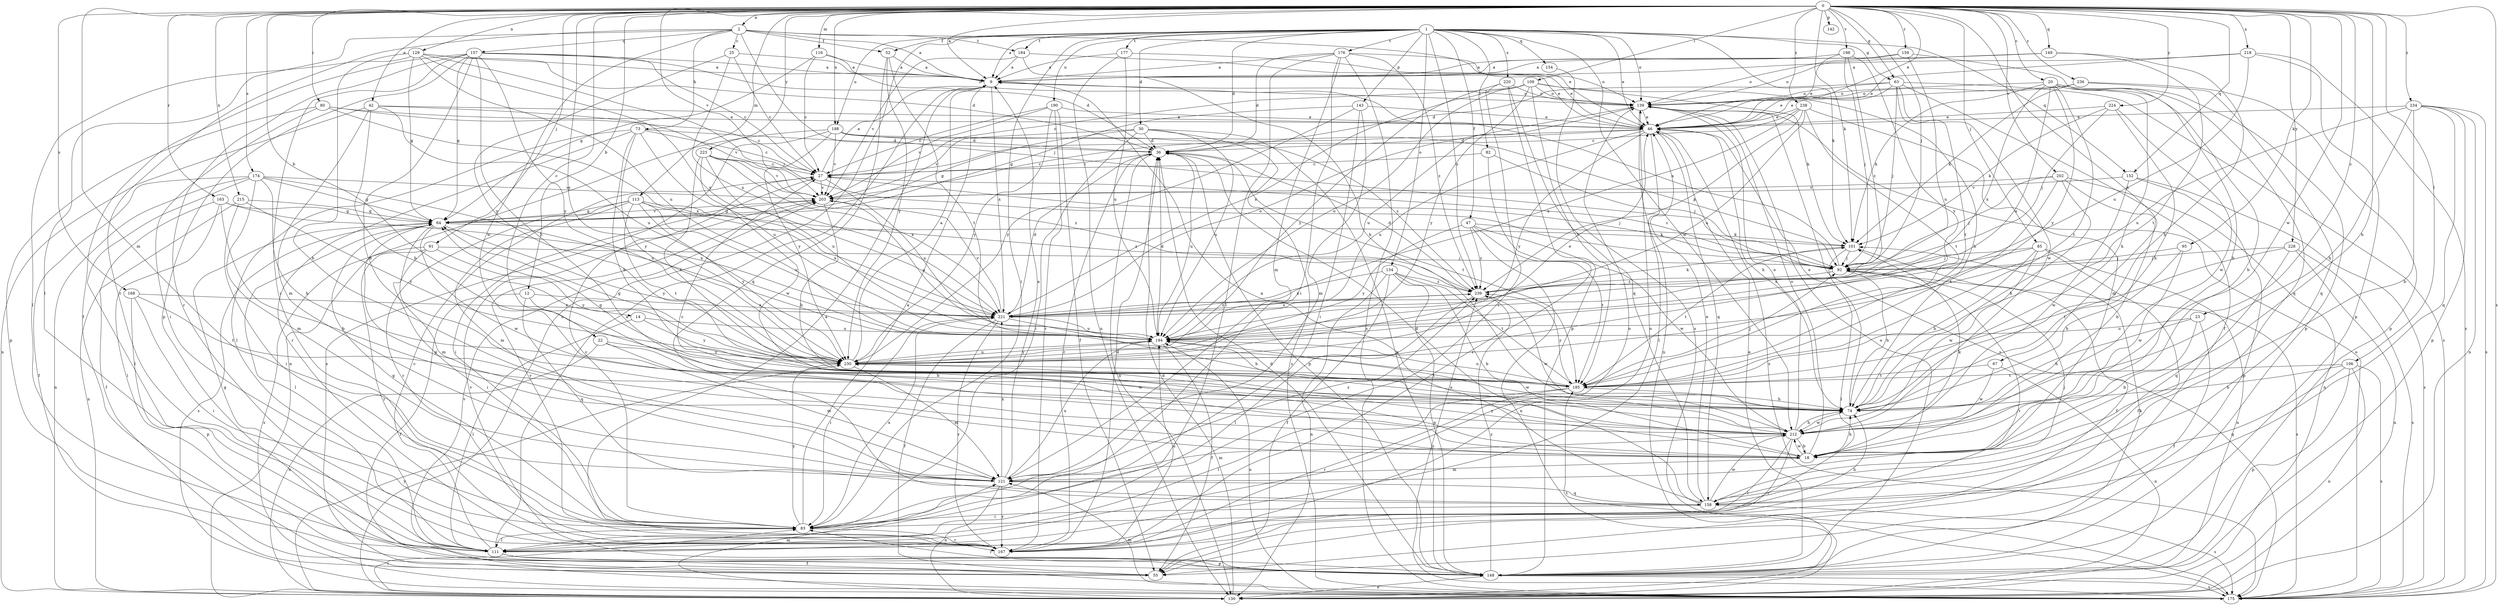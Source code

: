 strict digraph  {
0;
1;
2;
9;
12;
14;
18;
20;
22;
23;
25;
27;
30;
36;
42;
46;
47;
52;
55;
63;
64;
67;
73;
74;
80;
82;
83;
85;
91;
92;
95;
101;
106;
109;
111;
113;
116;
121;
129;
130;
134;
139;
142;
143;
148;
149;
152;
154;
157;
158;
159;
163;
167;
168;
174;
175;
176;
177;
184;
185;
188;
190;
194;
198;
202;
203;
212;
215;
218;
220;
221;
223;
224;
228;
230;
234;
236;
238;
239;
0 -> 2  [label=a];
0 -> 9  [label=a];
0 -> 12  [label=b];
0 -> 14  [label=b];
0 -> 18  [label=b];
0 -> 20  [label=c];
0 -> 22  [label=c];
0 -> 23  [label=c];
0 -> 42  [label=e];
0 -> 46  [label=e];
0 -> 63  [label=g];
0 -> 67  [label=h];
0 -> 80  [label=i];
0 -> 85  [label=j];
0 -> 91  [label=j];
0 -> 92  [label=j];
0 -> 95  [label=k];
0 -> 101  [label=k];
0 -> 106  [label=l];
0 -> 109  [label=l];
0 -> 113  [label=m];
0 -> 116  [label=m];
0 -> 121  [label=m];
0 -> 129  [label=n];
0 -> 142  [label=p];
0 -> 149  [label=q];
0 -> 152  [label=q];
0 -> 159  [label=r];
0 -> 163  [label=r];
0 -> 168  [label=s];
0 -> 174  [label=s];
0 -> 175  [label=s];
0 -> 188  [label=u];
0 -> 198  [label=v];
0 -> 202  [label=v];
0 -> 203  [label=v];
0 -> 212  [label=w];
0 -> 215  [label=x];
0 -> 218  [label=x];
0 -> 223  [label=y];
0 -> 224  [label=y];
0 -> 228  [label=y];
0 -> 230  [label=y];
0 -> 234  [label=z];
0 -> 236  [label=z];
0 -> 238  [label=z];
1 -> 9  [label=a];
1 -> 30  [label=d];
1 -> 36  [label=d];
1 -> 46  [label=e];
1 -> 47  [label=f];
1 -> 52  [label=f];
1 -> 63  [label=g];
1 -> 82  [label=i];
1 -> 83  [label=i];
1 -> 101  [label=k];
1 -> 130  [label=n];
1 -> 134  [label=o];
1 -> 139  [label=o];
1 -> 143  [label=p];
1 -> 152  [label=q];
1 -> 154  [label=q];
1 -> 176  [label=t];
1 -> 177  [label=t];
1 -> 184  [label=t];
1 -> 188  [label=u];
1 -> 190  [label=u];
1 -> 212  [label=w];
1 -> 220  [label=x];
1 -> 239  [label=z];
2 -> 9  [label=a];
2 -> 25  [label=c];
2 -> 46  [label=e];
2 -> 52  [label=f];
2 -> 73  [label=h];
2 -> 92  [label=j];
2 -> 111  [label=l];
2 -> 157  [label=q];
2 -> 167  [label=r];
2 -> 184  [label=t];
2 -> 212  [label=w];
9 -> 139  [label=o];
9 -> 221  [label=x];
12 -> 18  [label=b];
12 -> 55  [label=f];
12 -> 158  [label=q];
12 -> 221  [label=x];
14 -> 111  [label=l];
14 -> 194  [label=u];
14 -> 230  [label=y];
18 -> 27  [label=c];
18 -> 74  [label=h];
18 -> 101  [label=k];
18 -> 121  [label=m];
18 -> 139  [label=o];
18 -> 212  [label=w];
18 -> 230  [label=y];
20 -> 18  [label=b];
20 -> 74  [label=h];
20 -> 101  [label=k];
20 -> 139  [label=o];
20 -> 148  [label=p];
20 -> 158  [label=q];
20 -> 185  [label=t];
20 -> 194  [label=u];
20 -> 221  [label=x];
20 -> 230  [label=y];
22 -> 121  [label=m];
22 -> 130  [label=n];
22 -> 212  [label=w];
22 -> 230  [label=y];
23 -> 18  [label=b];
23 -> 55  [label=f];
23 -> 74  [label=h];
23 -> 194  [label=u];
25 -> 9  [label=a];
25 -> 27  [label=c];
25 -> 221  [label=x];
25 -> 230  [label=y];
27 -> 9  [label=a];
27 -> 83  [label=i];
27 -> 92  [label=j];
27 -> 194  [label=u];
27 -> 203  [label=v];
30 -> 36  [label=d];
30 -> 64  [label=g];
30 -> 83  [label=i];
30 -> 148  [label=p];
30 -> 175  [label=s];
30 -> 194  [label=u];
30 -> 203  [label=v];
36 -> 27  [label=c];
36 -> 130  [label=n];
36 -> 148  [label=p];
36 -> 167  [label=r];
36 -> 185  [label=t];
36 -> 194  [label=u];
42 -> 46  [label=e];
42 -> 74  [label=h];
42 -> 121  [label=m];
42 -> 130  [label=n];
42 -> 194  [label=u];
42 -> 203  [label=v];
46 -> 36  [label=d];
46 -> 74  [label=h];
46 -> 111  [label=l];
46 -> 158  [label=q];
46 -> 175  [label=s];
46 -> 194  [label=u];
46 -> 203  [label=v];
46 -> 230  [label=y];
47 -> 101  [label=k];
47 -> 130  [label=n];
47 -> 185  [label=t];
47 -> 212  [label=w];
47 -> 230  [label=y];
47 -> 239  [label=z];
52 -> 9  [label=a];
52 -> 158  [label=q];
52 -> 185  [label=t];
52 -> 230  [label=y];
63 -> 36  [label=d];
63 -> 46  [label=e];
63 -> 55  [label=f];
63 -> 92  [label=j];
63 -> 139  [label=o];
63 -> 175  [label=s];
63 -> 185  [label=t];
63 -> 212  [label=w];
64 -> 101  [label=k];
64 -> 111  [label=l];
64 -> 121  [label=m];
64 -> 175  [label=s];
64 -> 203  [label=v];
64 -> 212  [label=w];
64 -> 230  [label=y];
67 -> 130  [label=n];
67 -> 185  [label=t];
67 -> 212  [label=w];
73 -> 27  [label=c];
73 -> 36  [label=d];
73 -> 74  [label=h];
73 -> 111  [label=l];
73 -> 167  [label=r];
73 -> 194  [label=u];
73 -> 230  [label=y];
74 -> 46  [label=e];
74 -> 212  [label=w];
80 -> 27  [label=c];
80 -> 46  [label=e];
80 -> 83  [label=i];
80 -> 148  [label=p];
80 -> 221  [label=x];
82 -> 27  [label=c];
82 -> 92  [label=j];
82 -> 167  [label=r];
83 -> 9  [label=a];
83 -> 27  [label=c];
83 -> 64  [label=g];
83 -> 74  [label=h];
83 -> 111  [label=l];
83 -> 167  [label=r];
83 -> 221  [label=x];
83 -> 230  [label=y];
85 -> 55  [label=f];
85 -> 74  [label=h];
85 -> 92  [label=j];
85 -> 130  [label=n];
85 -> 212  [label=w];
85 -> 221  [label=x];
91 -> 83  [label=i];
91 -> 92  [label=j];
91 -> 167  [label=r];
91 -> 175  [label=s];
91 -> 230  [label=y];
92 -> 9  [label=a];
92 -> 27  [label=c];
92 -> 74  [label=h];
92 -> 167  [label=r];
92 -> 175  [label=s];
92 -> 239  [label=z];
95 -> 74  [label=h];
95 -> 92  [label=j];
95 -> 212  [label=w];
101 -> 55  [label=f];
101 -> 92  [label=j];
101 -> 111  [label=l];
101 -> 185  [label=t];
106 -> 74  [label=h];
106 -> 130  [label=n];
106 -> 148  [label=p];
106 -> 158  [label=q];
106 -> 175  [label=s];
106 -> 185  [label=t];
109 -> 27  [label=c];
109 -> 74  [label=h];
109 -> 101  [label=k];
109 -> 139  [label=o];
109 -> 185  [label=t];
109 -> 194  [label=u];
109 -> 221  [label=x];
109 -> 230  [label=y];
111 -> 9  [label=a];
111 -> 27  [label=c];
111 -> 55  [label=f];
111 -> 64  [label=g];
111 -> 139  [label=o];
111 -> 148  [label=p];
113 -> 64  [label=g];
113 -> 121  [label=m];
113 -> 167  [label=r];
113 -> 185  [label=t];
113 -> 194  [label=u];
113 -> 221  [label=x];
113 -> 230  [label=y];
113 -> 239  [label=z];
116 -> 9  [label=a];
116 -> 27  [label=c];
116 -> 64  [label=g];
116 -> 139  [label=o];
121 -> 9  [label=a];
121 -> 64  [label=g];
121 -> 130  [label=n];
121 -> 158  [label=q];
121 -> 167  [label=r];
121 -> 194  [label=u];
121 -> 221  [label=x];
121 -> 239  [label=z];
129 -> 9  [label=a];
129 -> 18  [label=b];
129 -> 36  [label=d];
129 -> 64  [label=g];
129 -> 92  [label=j];
129 -> 111  [label=l];
129 -> 194  [label=u];
129 -> 221  [label=x];
130 -> 36  [label=d];
130 -> 83  [label=i];
130 -> 121  [label=m];
130 -> 230  [label=y];
134 -> 18  [label=b];
134 -> 55  [label=f];
134 -> 130  [label=n];
134 -> 148  [label=p];
134 -> 185  [label=t];
134 -> 221  [label=x];
134 -> 239  [label=z];
139 -> 46  [label=e];
139 -> 130  [label=n];
139 -> 175  [label=s];
139 -> 194  [label=u];
143 -> 46  [label=e];
143 -> 64  [label=g];
143 -> 83  [label=i];
143 -> 121  [label=m];
143 -> 230  [label=y];
148 -> 36  [label=d];
148 -> 46  [label=e];
148 -> 83  [label=i];
148 -> 101  [label=k];
148 -> 130  [label=n];
148 -> 139  [label=o];
148 -> 175  [label=s];
148 -> 203  [label=v];
148 -> 239  [label=z];
149 -> 9  [label=a];
149 -> 74  [label=h];
149 -> 139  [label=o];
149 -> 185  [label=t];
152 -> 148  [label=p];
152 -> 175  [label=s];
152 -> 203  [label=v];
152 -> 212  [label=w];
154 -> 175  [label=s];
157 -> 9  [label=a];
157 -> 18  [label=b];
157 -> 27  [label=c];
157 -> 36  [label=d];
157 -> 55  [label=f];
157 -> 64  [label=g];
157 -> 74  [label=h];
157 -> 83  [label=i];
157 -> 148  [label=p];
157 -> 167  [label=r];
157 -> 230  [label=y];
158 -> 9  [label=a];
158 -> 36  [label=d];
158 -> 46  [label=e];
158 -> 83  [label=i];
158 -> 92  [label=j];
158 -> 175  [label=s];
158 -> 212  [label=w];
159 -> 9  [label=a];
159 -> 18  [label=b];
159 -> 139  [label=o];
159 -> 194  [label=u];
163 -> 18  [label=b];
163 -> 55  [label=f];
163 -> 64  [label=g];
163 -> 111  [label=l];
163 -> 221  [label=x];
167 -> 9  [label=a];
167 -> 36  [label=d];
167 -> 139  [label=o];
167 -> 194  [label=u];
167 -> 203  [label=v];
168 -> 83  [label=i];
168 -> 148  [label=p];
168 -> 185  [label=t];
168 -> 221  [label=x];
174 -> 55  [label=f];
174 -> 64  [label=g];
174 -> 74  [label=h];
174 -> 111  [label=l];
174 -> 121  [label=m];
174 -> 130  [label=n];
174 -> 194  [label=u];
174 -> 203  [label=v];
175 -> 121  [label=m];
175 -> 139  [label=o];
175 -> 185  [label=t];
175 -> 194  [label=u];
175 -> 203  [label=v];
175 -> 239  [label=z];
176 -> 9  [label=a];
176 -> 36  [label=d];
176 -> 83  [label=i];
176 -> 111  [label=l];
176 -> 121  [label=m];
176 -> 139  [label=o];
176 -> 175  [label=s];
176 -> 239  [label=z];
177 -> 9  [label=a];
177 -> 46  [label=e];
177 -> 130  [label=n];
177 -> 194  [label=u];
184 -> 9  [label=a];
184 -> 46  [label=e];
184 -> 74  [label=h];
184 -> 203  [label=v];
185 -> 64  [label=g];
185 -> 74  [label=h];
185 -> 92  [label=j];
185 -> 111  [label=l];
185 -> 167  [label=r];
185 -> 194  [label=u];
185 -> 239  [label=z];
188 -> 36  [label=d];
188 -> 92  [label=j];
188 -> 130  [label=n];
188 -> 175  [label=s];
188 -> 203  [label=v];
188 -> 230  [label=y];
188 -> 239  [label=z];
190 -> 27  [label=c];
190 -> 46  [label=e];
190 -> 55  [label=f];
190 -> 167  [label=r];
190 -> 203  [label=v];
190 -> 230  [label=y];
194 -> 36  [label=d];
194 -> 55  [label=f];
194 -> 212  [label=w];
194 -> 230  [label=y];
198 -> 9  [label=a];
198 -> 46  [label=e];
198 -> 92  [label=j];
198 -> 230  [label=y];
198 -> 239  [label=z];
202 -> 18  [label=b];
202 -> 74  [label=h];
202 -> 92  [label=j];
202 -> 130  [label=n];
202 -> 185  [label=t];
202 -> 203  [label=v];
203 -> 64  [label=g];
203 -> 74  [label=h];
203 -> 194  [label=u];
212 -> 18  [label=b];
212 -> 74  [label=h];
212 -> 111  [label=l];
212 -> 121  [label=m];
212 -> 139  [label=o];
212 -> 167  [label=r];
212 -> 194  [label=u];
215 -> 64  [label=g];
215 -> 83  [label=i];
215 -> 130  [label=n];
215 -> 230  [label=y];
218 -> 9  [label=a];
218 -> 46  [label=e];
218 -> 148  [label=p];
218 -> 175  [label=s];
218 -> 194  [label=u];
220 -> 83  [label=i];
220 -> 139  [label=o];
220 -> 148  [label=p];
220 -> 158  [label=q];
220 -> 230  [label=y];
221 -> 36  [label=d];
221 -> 55  [label=f];
221 -> 74  [label=h];
221 -> 83  [label=i];
221 -> 139  [label=o];
221 -> 167  [label=r];
221 -> 194  [label=u];
221 -> 203  [label=v];
221 -> 239  [label=z];
223 -> 27  [label=c];
223 -> 185  [label=t];
223 -> 194  [label=u];
223 -> 203  [label=v];
223 -> 212  [label=w];
223 -> 221  [label=x];
223 -> 239  [label=z];
224 -> 46  [label=e];
224 -> 74  [label=h];
224 -> 92  [label=j];
224 -> 101  [label=k];
224 -> 212  [label=w];
228 -> 92  [label=j];
228 -> 130  [label=n];
228 -> 158  [label=q];
228 -> 175  [label=s];
228 -> 185  [label=t];
230 -> 9  [label=a];
230 -> 46  [label=e];
230 -> 64  [label=g];
230 -> 121  [label=m];
230 -> 185  [label=t];
230 -> 194  [label=u];
234 -> 18  [label=b];
234 -> 46  [label=e];
234 -> 74  [label=h];
234 -> 130  [label=n];
234 -> 148  [label=p];
234 -> 158  [label=q];
234 -> 175  [label=s];
234 -> 194  [label=u];
236 -> 46  [label=e];
236 -> 101  [label=k];
236 -> 139  [label=o];
236 -> 148  [label=p];
236 -> 158  [label=q];
238 -> 27  [label=c];
238 -> 46  [label=e];
238 -> 121  [label=m];
238 -> 185  [label=t];
238 -> 194  [label=u];
238 -> 221  [label=x];
238 -> 239  [label=z];
239 -> 36  [label=d];
239 -> 101  [label=k];
239 -> 111  [label=l];
239 -> 212  [label=w];
239 -> 221  [label=x];
}
